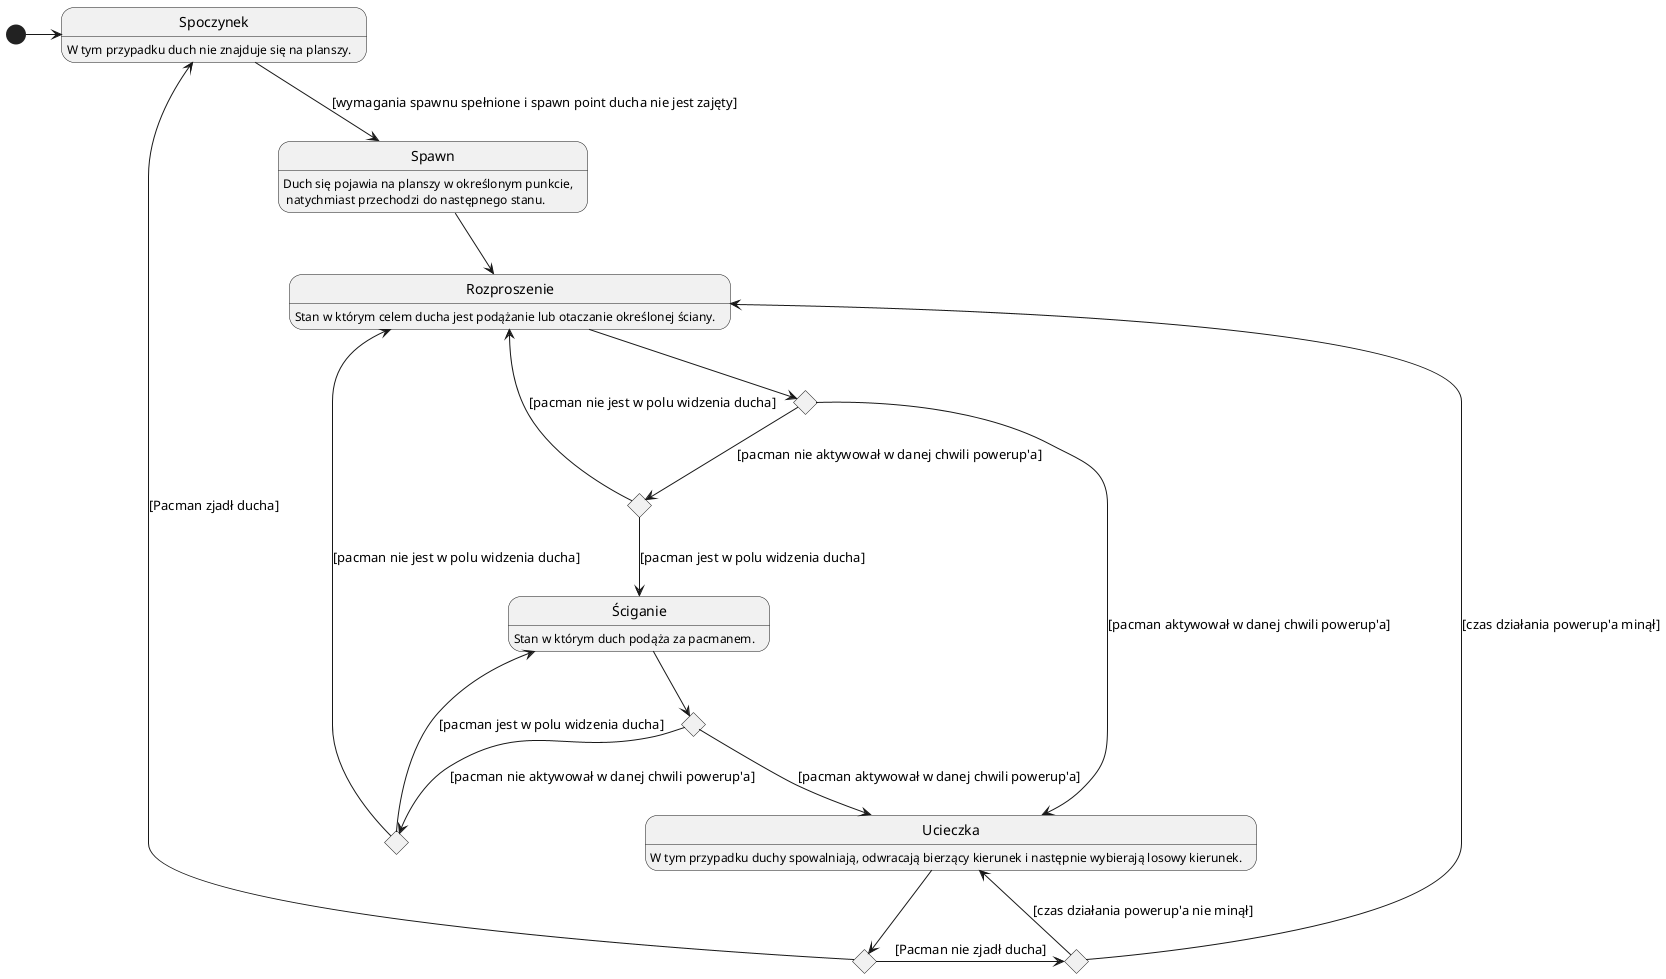 @startuml

state Rozproszenie : Stan w którym celem ducha jest podążanie lub otaczanie określonej ściany.
state Ściganie : Stan w którym duch podąża za pacmanem.
state Ucieczka : W tym przypadku duchy spowalniają, odwracają bierzący kierunek i następnie wybierają losowy kierunek.
state Spoczynek : W tym przypadku duch nie znajduje się na planszy.
state Spawn : Duch się pojawia na planszy w określonym punkcie,\n natychmiast przechodzi do następnego stanu.
state c1 <<choice>>
state c2 <<choice>>
state c3 <<choice>>
state c4 <<choice>>
state c5 <<choice>>
state c6 <<choice>>

[*] -> Spoczynek
Spoczynek --> Spawn : [wymagania spawnu spełnione i spawn point ducha nie jest zajęty]
Spawn --> Rozproszenie
Rozproszenie --> c1
c1 --> Ucieczka : [pacman aktywował w danej chwili powerup'a]
Ucieczka --> c2

c1 --> c3 : [pacman nie aktywował w danej chwili powerup'a]
c3 --> Ściganie : [pacman jest w polu widzenia ducha]
c3 --> Rozproszenie : [pacman nie jest w polu widzenia ducha]
Ściganie --> c4
c4 --> Ucieczka : [pacman aktywował w danej chwili powerup'a]
c4 --> c5 : [pacman nie aktywował w danej chwili powerup'a]
c5 --> Rozproszenie : [pacman nie jest w polu widzenia ducha]
c5 --> Ściganie : [pacman jest w polu widzenia ducha]

c2 --> Spoczynek : [Pacman zjadł ducha]
c2 -> c6 : [Pacman nie zjadł ducha]
c6 --> Rozproszenie : [czas działania powerup'a minął]
c6 -> Ucieczka : [czas działania powerup'a nie minął]
@enduml